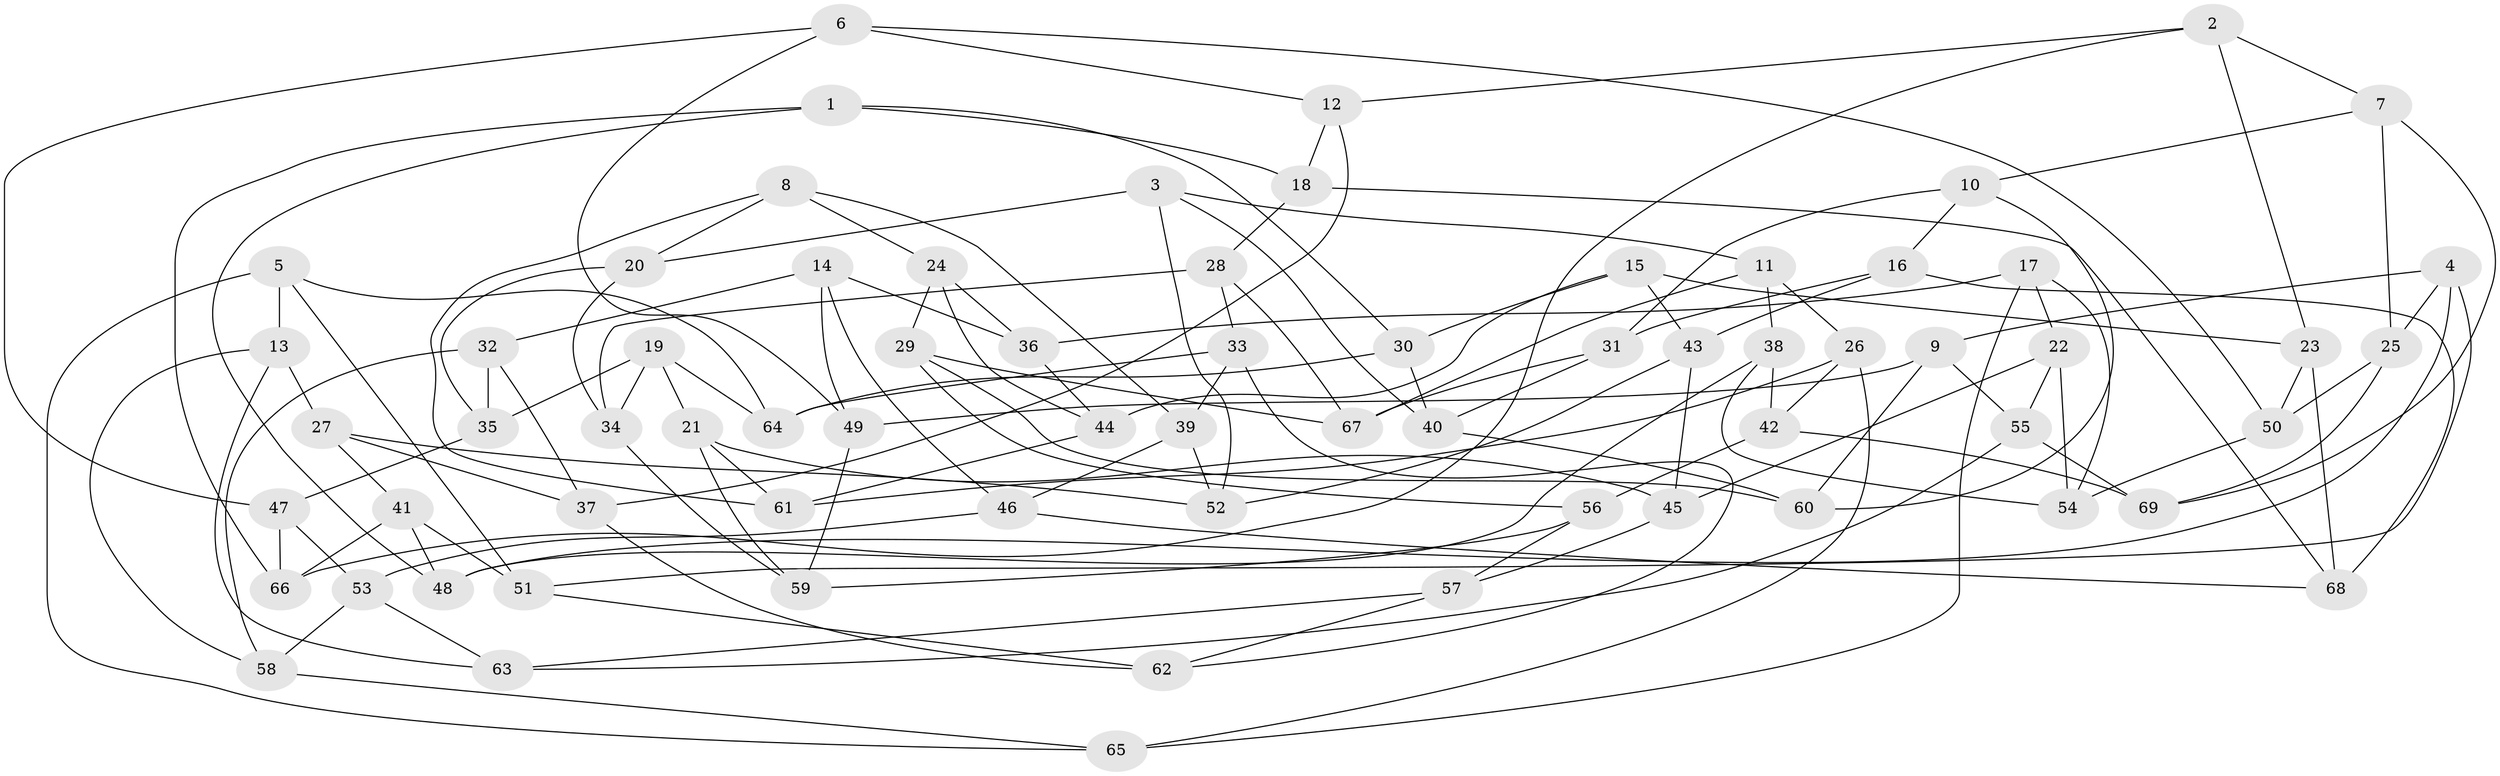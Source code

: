 // Generated by graph-tools (version 1.1) at 2025/38/03/09/25 02:38:15]
// undirected, 69 vertices, 138 edges
graph export_dot {
graph [start="1"]
  node [color=gray90,style=filled];
  1;
  2;
  3;
  4;
  5;
  6;
  7;
  8;
  9;
  10;
  11;
  12;
  13;
  14;
  15;
  16;
  17;
  18;
  19;
  20;
  21;
  22;
  23;
  24;
  25;
  26;
  27;
  28;
  29;
  30;
  31;
  32;
  33;
  34;
  35;
  36;
  37;
  38;
  39;
  40;
  41;
  42;
  43;
  44;
  45;
  46;
  47;
  48;
  49;
  50;
  51;
  52;
  53;
  54;
  55;
  56;
  57;
  58;
  59;
  60;
  61;
  62;
  63;
  64;
  65;
  66;
  67;
  68;
  69;
  1 -- 48;
  1 -- 30;
  1 -- 66;
  1 -- 18;
  2 -- 12;
  2 -- 7;
  2 -- 66;
  2 -- 23;
  3 -- 11;
  3 -- 20;
  3 -- 40;
  3 -- 52;
  4 -- 48;
  4 -- 25;
  4 -- 9;
  4 -- 51;
  5 -- 65;
  5 -- 51;
  5 -- 64;
  5 -- 13;
  6 -- 47;
  6 -- 12;
  6 -- 50;
  6 -- 49;
  7 -- 10;
  7 -- 69;
  7 -- 25;
  8 -- 20;
  8 -- 61;
  8 -- 39;
  8 -- 24;
  9 -- 49;
  9 -- 60;
  9 -- 55;
  10 -- 60;
  10 -- 31;
  10 -- 16;
  11 -- 38;
  11 -- 67;
  11 -- 26;
  12 -- 37;
  12 -- 18;
  13 -- 63;
  13 -- 27;
  13 -- 58;
  14 -- 46;
  14 -- 36;
  14 -- 49;
  14 -- 32;
  15 -- 43;
  15 -- 23;
  15 -- 30;
  15 -- 44;
  16 -- 31;
  16 -- 43;
  16 -- 68;
  17 -- 36;
  17 -- 54;
  17 -- 65;
  17 -- 22;
  18 -- 28;
  18 -- 68;
  19 -- 21;
  19 -- 64;
  19 -- 34;
  19 -- 35;
  20 -- 34;
  20 -- 35;
  21 -- 45;
  21 -- 61;
  21 -- 59;
  22 -- 45;
  22 -- 55;
  22 -- 54;
  23 -- 68;
  23 -- 50;
  24 -- 44;
  24 -- 36;
  24 -- 29;
  25 -- 50;
  25 -- 69;
  26 -- 42;
  26 -- 65;
  26 -- 61;
  27 -- 41;
  27 -- 52;
  27 -- 37;
  28 -- 67;
  28 -- 34;
  28 -- 33;
  29 -- 60;
  29 -- 56;
  29 -- 67;
  30 -- 40;
  30 -- 64;
  31 -- 40;
  31 -- 67;
  32 -- 35;
  32 -- 58;
  32 -- 37;
  33 -- 64;
  33 -- 39;
  33 -- 62;
  34 -- 59;
  35 -- 47;
  36 -- 44;
  37 -- 62;
  38 -- 42;
  38 -- 48;
  38 -- 54;
  39 -- 52;
  39 -- 46;
  40 -- 60;
  41 -- 48;
  41 -- 66;
  41 -- 51;
  42 -- 69;
  42 -- 56;
  43 -- 45;
  43 -- 52;
  44 -- 61;
  45 -- 57;
  46 -- 53;
  46 -- 68;
  47 -- 66;
  47 -- 53;
  49 -- 59;
  50 -- 54;
  51 -- 62;
  53 -- 58;
  53 -- 63;
  55 -- 69;
  55 -- 63;
  56 -- 57;
  56 -- 59;
  57 -- 63;
  57 -- 62;
  58 -- 65;
}

